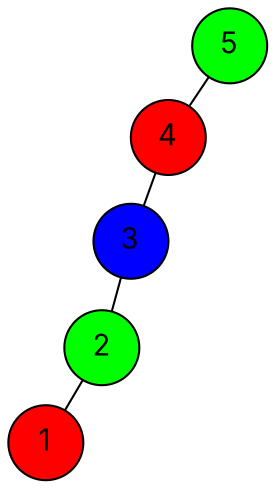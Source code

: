 graph G {
  layout=neato;
  overlap=false;
  splines=true;
  node [shape=circle, style=filled, fontname=Inter];
  1 [label="1", fillcolor="red", tooltip="v1 color 0"];
  2 [label="2", fillcolor="green", tooltip="v2 color 1"];
  3 [label="3", fillcolor="blue", tooltip="v3 color 2"];
  4 [label="4", fillcolor="red", tooltip="v4 color 0"];
  5 [label="5", fillcolor="green", tooltip="v5 color 1"];
  1 -- 2;
  2 -- 3;
  3 -- 4;
  4 -- 5;
}
